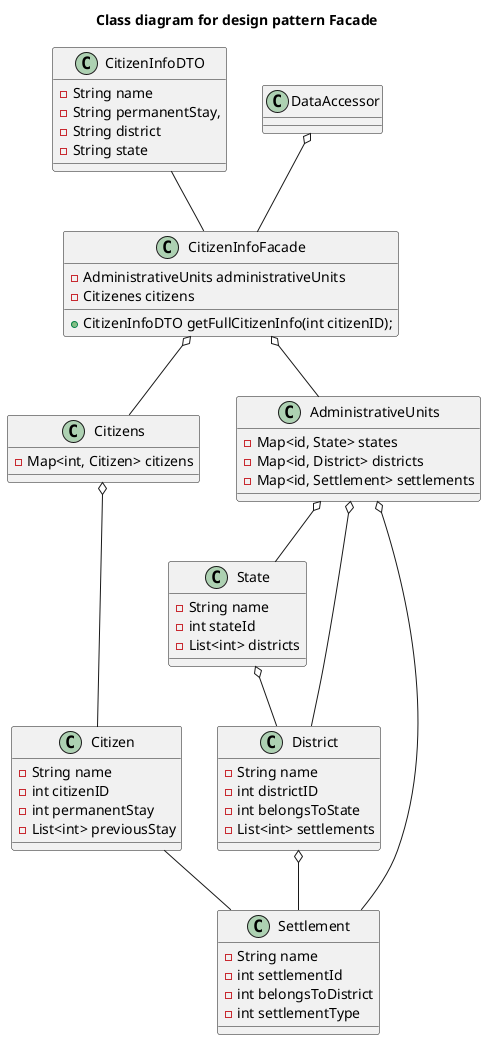 @startuml

title Class diagram for design pattern Facade

class State {
    -String name
    -int stateId
    -List<int> districts
}

class District {
    -String name
    -int districtID
    -int belongsToState
    -List<int> settlements
}


class Settlement {
    -String name
    -int settlementId
    -int belongsToDistrict
    -int settlementType
}

class Citizen {
    -String name
    -int citizenID
    -int permanentStay
    -List<int> previousStay
}

class Citizens {
    -Map<int, Citizen> citizens
}

class CitizenInfoFacade {
    -AdministrativeUnits administrativeUnits
    -Citizenes citizens

    +CitizenInfoDTO getFullCitizenInfo(int citizenID);
}

class CitizenInfoDTO {
    -String name
    -String permanentStay,
    -String district
    -String state
}

class AdministrativeUnits {
    -Map<id, State> states
    -Map<id, District> districts
    -Map<id, Settlement> settlements
}

class DataAccessor {

}

State o-- District
District o-- Settlement

Citizens o--Citizen
AdministrativeUnits o-- State
AdministrativeUnits o-- District
AdministrativeUnits o-- Settlement
Citizen -- Settlement

DataAccessor o-- CitizenInfoFacade
CitizenInfoDTO -- CitizenInfoFacade
CitizenInfoFacade o-- Citizens
CitizenInfoFacade o-- AdministrativeUnits



@enduml